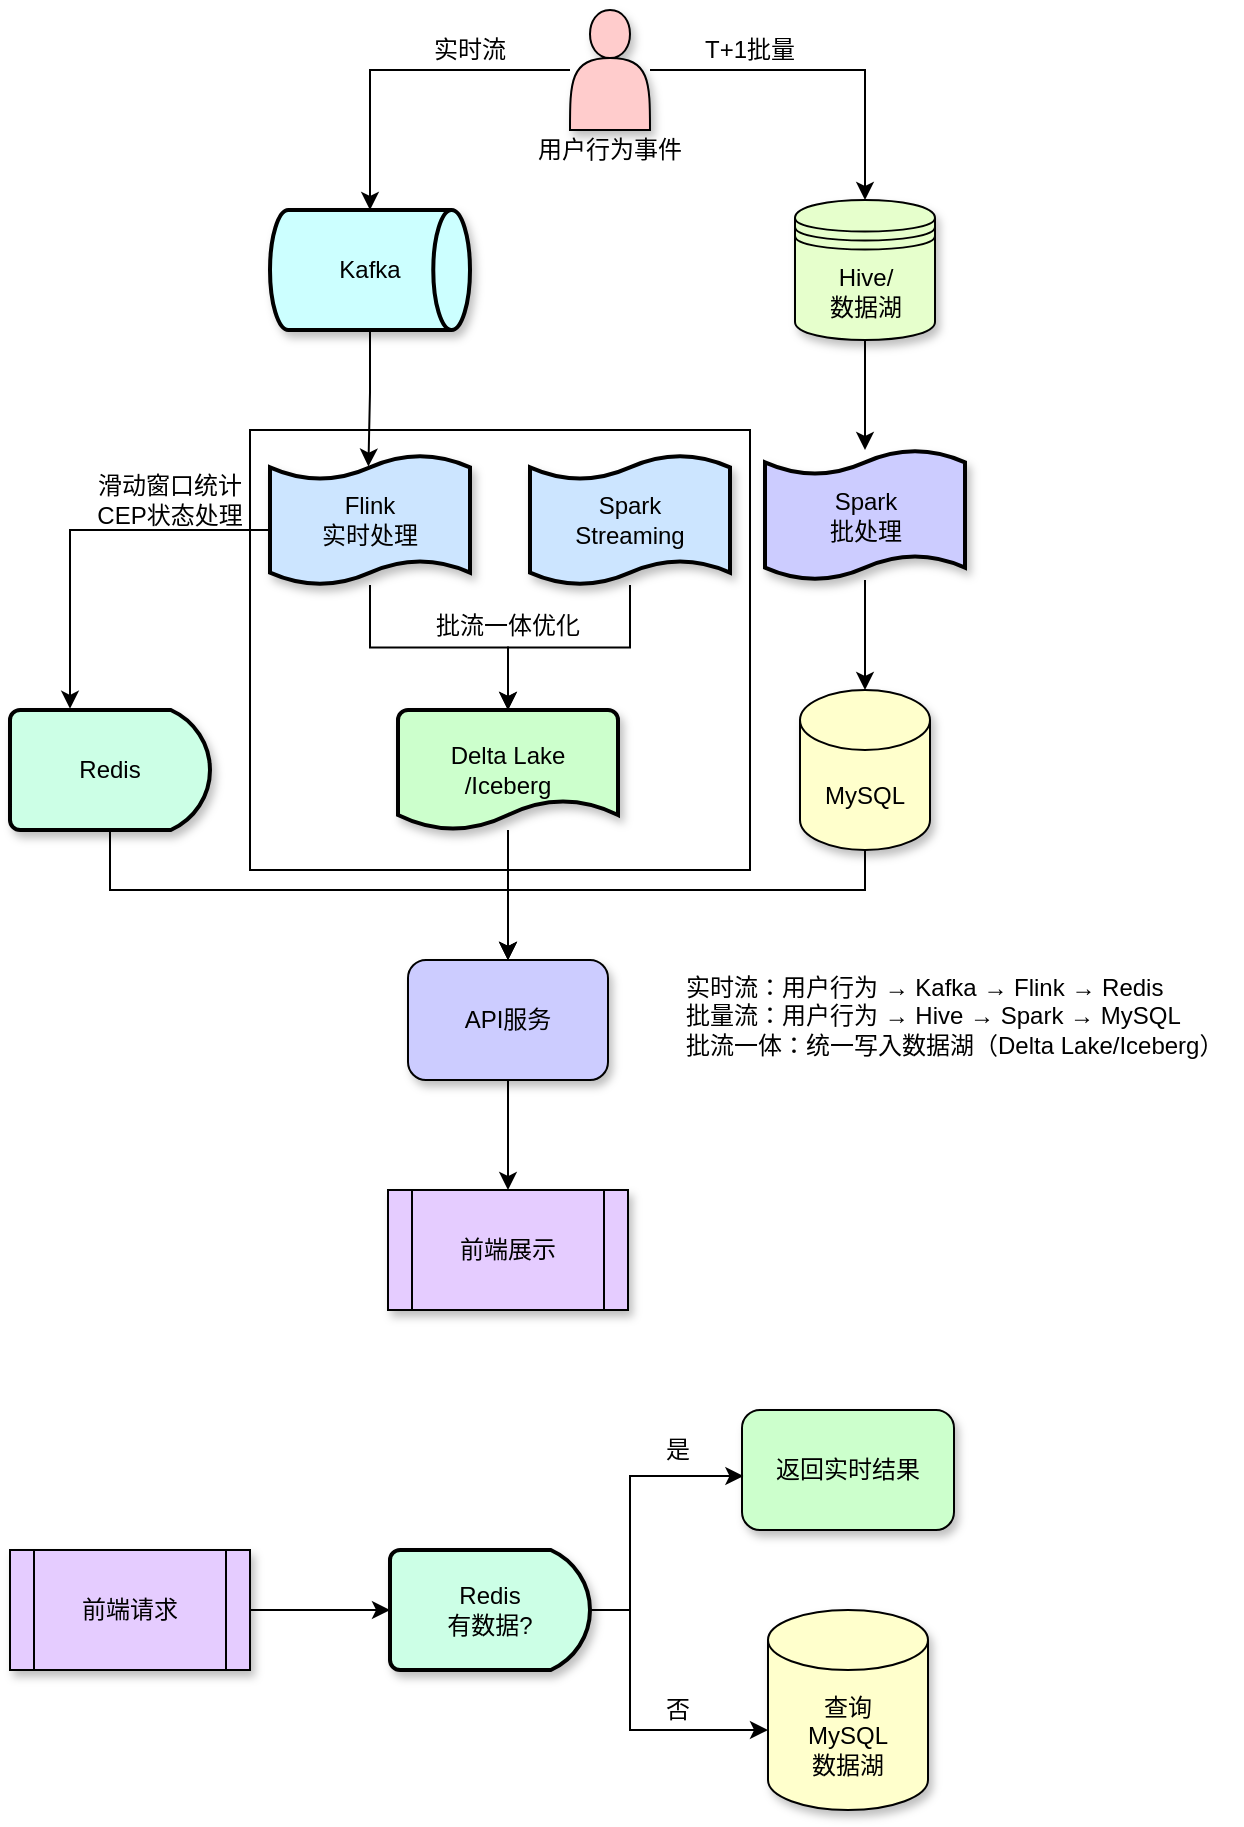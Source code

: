 <mxfile version="28.1.0">
  <diagram name="第 1 页" id="unw2pIpm1u2xaM8AWevN">
    <mxGraphModel dx="1590" dy="773" grid="1" gridSize="10" guides="1" tooltips="1" connect="1" arrows="1" fold="1" page="1" pageScale="1" pageWidth="827" pageHeight="1169" math="0" shadow="0">
      <root>
        <mxCell id="0" />
        <mxCell id="1" parent="0" />
        <mxCell id="BVc5Ka0B3RSAzYxD8DZn-48" value="&lt;div&gt;实时流：用户行为 → Kafka → Flink → Redis&lt;/div&gt;&lt;div&gt;批量流：用户行为 → Hive → Spark → MySQL&lt;/div&gt;&lt;div&gt;批流一体：统一写入数据湖（Delta Lake/Iceberg）&lt;/div&gt;" style="text;strokeColor=none;align=left;fillColor=none;html=1;verticalAlign=middle;whiteSpace=wrap;rounded=0;" parent="1" vertex="1">
          <mxGeometry x="446" y="560" width="280" height="45" as="geometry" />
        </mxCell>
        <mxCell id="EotSLe7ySS3_-DJEFnJH-3" value="" style="group" vertex="1" connectable="0" parent="1">
          <mxGeometry x="110" y="80" width="477.5" height="650" as="geometry" />
        </mxCell>
        <mxCell id="BVc5Ka0B3RSAzYxD8DZn-46" value="" style="rounded=0;whiteSpace=wrap;html=1;" parent="EotSLe7ySS3_-DJEFnJH-3" vertex="1">
          <mxGeometry x="120" y="210" width="250" height="220" as="geometry" />
        </mxCell>
        <mxCell id="BVc5Ka0B3RSAzYxD8DZn-14" style="edgeStyle=orthogonalEdgeStyle;rounded=0;orthogonalLoop=1;jettySize=auto;html=1;" parent="EotSLe7ySS3_-DJEFnJH-3" source="BVc5Ka0B3RSAzYxD8DZn-1" target="BVc5Ka0B3RSAzYxD8DZn-2" edge="1">
          <mxGeometry relative="1" as="geometry" />
        </mxCell>
        <mxCell id="BVc5Ka0B3RSAzYxD8DZn-15" style="edgeStyle=orthogonalEdgeStyle;rounded=0;orthogonalLoop=1;jettySize=auto;html=1;entryX=0.5;entryY=0;entryDx=0;entryDy=0;" parent="EotSLe7ySS3_-DJEFnJH-3" source="BVc5Ka0B3RSAzYxD8DZn-1" target="BVc5Ka0B3RSAzYxD8DZn-3" edge="1">
          <mxGeometry relative="1" as="geometry" />
        </mxCell>
        <mxCell id="BVc5Ka0B3RSAzYxD8DZn-1" value="" style="shape=actor;whiteSpace=wrap;html=1;fillColor=#FFCCCC;shadow=1;" parent="EotSLe7ySS3_-DJEFnJH-3" vertex="1">
          <mxGeometry x="280" width="40" height="60" as="geometry" />
        </mxCell>
        <mxCell id="BVc5Ka0B3RSAzYxD8DZn-2" value="Kafka" style="strokeWidth=2;html=1;shape=mxgraph.flowchart.direct_data;whiteSpace=wrap;shadow=1;fillColor=#CCFFFF;" parent="EotSLe7ySS3_-DJEFnJH-3" vertex="1">
          <mxGeometry x="130" y="100" width="100" height="60" as="geometry" />
        </mxCell>
        <mxCell id="BVc5Ka0B3RSAzYxD8DZn-18" style="edgeStyle=orthogonalEdgeStyle;rounded=0;orthogonalLoop=1;jettySize=auto;html=1;" parent="EotSLe7ySS3_-DJEFnJH-3" source="BVc5Ka0B3RSAzYxD8DZn-3" target="BVc5Ka0B3RSAzYxD8DZn-12" edge="1">
          <mxGeometry relative="1" as="geometry" />
        </mxCell>
        <mxCell id="BVc5Ka0B3RSAzYxD8DZn-3" value="Hive/&lt;div&gt;数据湖&lt;/div&gt;" style="shape=datastore;whiteSpace=wrap;html=1;fillColor=#E6FFCC;shadow=1;" parent="EotSLe7ySS3_-DJEFnJH-3" vertex="1">
          <mxGeometry x="392.5" y="95" width="70" height="70" as="geometry" />
        </mxCell>
        <mxCell id="BVc5Ka0B3RSAzYxD8DZn-6" value="Spark&lt;br&gt;Streaming" style="shape=tape;whiteSpace=wrap;html=1;strokeWidth=2;size=0.19;fillColor=#CCE5FF;shadow=1;" parent="EotSLe7ySS3_-DJEFnJH-3" vertex="1">
          <mxGeometry x="260" y="222.5" width="100" height="65" as="geometry" />
        </mxCell>
        <mxCell id="BVc5Ka0B3RSAzYxD8DZn-7" value="&lt;span style=&quot;text-wrap: nowrap;&quot;&gt;Flink&lt;br&gt;实时处理&lt;/span&gt;" style="shape=tape;whiteSpace=wrap;html=1;strokeWidth=2;size=0.19;fillColor=#CCE5FF;shadow=1;" parent="EotSLe7ySS3_-DJEFnJH-3" vertex="1">
          <mxGeometry x="130" y="222.5" width="100" height="65" as="geometry" />
        </mxCell>
        <mxCell id="BVc5Ka0B3RSAzYxD8DZn-8" value="Delta Lake&lt;br&gt;/Iceberg" style="strokeWidth=2;html=1;shape=mxgraph.flowchart.document2;whiteSpace=wrap;size=0.25;fillColor=#CCFFCC;shadow=1;" parent="EotSLe7ySS3_-DJEFnJH-3" vertex="1">
          <mxGeometry x="194" y="350" width="110" height="60" as="geometry" />
        </mxCell>
        <mxCell id="BVc5Ka0B3RSAzYxD8DZn-41" style="edgeStyle=orthogonalEdgeStyle;rounded=0;orthogonalLoop=1;jettySize=auto;html=1;entryX=0.5;entryY=0;entryDx=0;entryDy=0;" parent="EotSLe7ySS3_-DJEFnJH-3" source="BVc5Ka0B3RSAzYxD8DZn-10" target="BVc5Ka0B3RSAzYxD8DZn-11" edge="1">
          <mxGeometry relative="1" as="geometry" />
        </mxCell>
        <mxCell id="BVc5Ka0B3RSAzYxD8DZn-10" value="API服务" style="rounded=1;whiteSpace=wrap;html=1;fillColor=#CCCCFF;shadow=1;" parent="EotSLe7ySS3_-DJEFnJH-3" vertex="1">
          <mxGeometry x="199" y="475" width="100" height="60" as="geometry" />
        </mxCell>
        <mxCell id="BVc5Ka0B3RSAzYxD8DZn-11" value="前端展示" style="shape=process;whiteSpace=wrap;html=1;backgroundOutline=1;shadow=1;fillColor=#E5CCFF;" parent="EotSLe7ySS3_-DJEFnJH-3" vertex="1">
          <mxGeometry x="189" y="590" width="120" height="60" as="geometry" />
        </mxCell>
        <mxCell id="BVc5Ka0B3RSAzYxD8DZn-12" value="Spark&lt;br&gt;批处理" style="shape=tape;whiteSpace=wrap;html=1;strokeWidth=2;size=0.19;fillColor=#CCCCFF;shadow=1;" parent="EotSLe7ySS3_-DJEFnJH-3" vertex="1">
          <mxGeometry x="377.5" y="220" width="100" height="65" as="geometry" />
        </mxCell>
        <mxCell id="BVc5Ka0B3RSAzYxD8DZn-35" style="edgeStyle=orthogonalEdgeStyle;rounded=0;orthogonalLoop=1;jettySize=auto;html=1;entryX=0.5;entryY=0;entryDx=0;entryDy=0;" parent="EotSLe7ySS3_-DJEFnJH-3" source="BVc5Ka0B3RSAzYxD8DZn-13" target="BVc5Ka0B3RSAzYxD8DZn-10" edge="1">
          <mxGeometry relative="1" as="geometry">
            <Array as="points">
              <mxPoint x="428" y="440" />
              <mxPoint x="249" y="440" />
            </Array>
          </mxGeometry>
        </mxCell>
        <mxCell id="BVc5Ka0B3RSAzYxD8DZn-13" value="MySQL" style="shape=cylinder3;whiteSpace=wrap;html=1;boundedLbl=1;backgroundOutline=1;size=15;fillColor=#FFFFCC;shadow=1;" parent="EotSLe7ySS3_-DJEFnJH-3" vertex="1">
          <mxGeometry x="395" y="340" width="65" height="80" as="geometry" />
        </mxCell>
        <mxCell id="BVc5Ka0B3RSAzYxD8DZn-21" style="edgeStyle=orthogonalEdgeStyle;rounded=0;orthogonalLoop=1;jettySize=auto;html=1;entryX=0.5;entryY=0;entryDx=0;entryDy=0;entryPerimeter=0;" parent="EotSLe7ySS3_-DJEFnJH-3" source="BVc5Ka0B3RSAzYxD8DZn-12" target="BVc5Ka0B3RSAzYxD8DZn-13" edge="1">
          <mxGeometry relative="1" as="geometry" />
        </mxCell>
        <mxCell id="BVc5Ka0B3RSAzYxD8DZn-34" style="edgeStyle=orthogonalEdgeStyle;rounded=0;orthogonalLoop=1;jettySize=auto;html=1;entryX=0.5;entryY=0;entryDx=0;entryDy=0;" parent="EotSLe7ySS3_-DJEFnJH-3" source="BVc5Ka0B3RSAzYxD8DZn-23" target="BVc5Ka0B3RSAzYxD8DZn-10" edge="1">
          <mxGeometry relative="1" as="geometry">
            <Array as="points">
              <mxPoint x="50" y="440" />
              <mxPoint x="249" y="440" />
            </Array>
          </mxGeometry>
        </mxCell>
        <mxCell id="BVc5Ka0B3RSAzYxD8DZn-23" value="&lt;span style=&quot;text-wrap: nowrap;&quot;&gt;Redis&lt;/span&gt;" style="strokeWidth=2;html=1;shape=mxgraph.flowchart.delay;whiteSpace=wrap;fillColor=#CCFFE6;shadow=1;" parent="EotSLe7ySS3_-DJEFnJH-3" vertex="1">
          <mxGeometry y="350" width="100" height="60" as="geometry" />
        </mxCell>
        <mxCell id="BVc5Ka0B3RSAzYxD8DZn-24" style="edgeStyle=orthogonalEdgeStyle;rounded=0;orthogonalLoop=1;jettySize=auto;html=1;entryX=0.291;entryY=-0.01;entryDx=0;entryDy=0;entryPerimeter=0;exitX=0;exitY=0.577;exitDx=0;exitDy=0;exitPerimeter=0;" parent="EotSLe7ySS3_-DJEFnJH-3" source="BVc5Ka0B3RSAzYxD8DZn-7" target="BVc5Ka0B3RSAzYxD8DZn-23" edge="1">
          <mxGeometry relative="1" as="geometry">
            <Array as="points">
              <mxPoint x="30" y="260" />
              <mxPoint x="30" y="349" />
            </Array>
          </mxGeometry>
        </mxCell>
        <mxCell id="BVc5Ka0B3RSAzYxD8DZn-38" style="edgeStyle=orthogonalEdgeStyle;rounded=0;orthogonalLoop=1;jettySize=auto;html=1;entryX=0.5;entryY=0;entryDx=0;entryDy=0;entryPerimeter=0;" parent="EotSLe7ySS3_-DJEFnJH-3" source="BVc5Ka0B3RSAzYxD8DZn-7" target="BVc5Ka0B3RSAzYxD8DZn-8" edge="1">
          <mxGeometry relative="1" as="geometry" />
        </mxCell>
        <mxCell id="BVc5Ka0B3RSAzYxD8DZn-39" style="edgeStyle=orthogonalEdgeStyle;rounded=0;orthogonalLoop=1;jettySize=auto;html=1;entryX=0.5;entryY=0;entryDx=0;entryDy=0;entryPerimeter=0;" parent="EotSLe7ySS3_-DJEFnJH-3" source="BVc5Ka0B3RSAzYxD8DZn-6" target="BVc5Ka0B3RSAzYxD8DZn-8" edge="1">
          <mxGeometry relative="1" as="geometry" />
        </mxCell>
        <mxCell id="BVc5Ka0B3RSAzYxD8DZn-40" style="edgeStyle=orthogonalEdgeStyle;rounded=0;orthogonalLoop=1;jettySize=auto;html=1;entryX=0.492;entryY=0.089;entryDx=0;entryDy=0;entryPerimeter=0;" parent="EotSLe7ySS3_-DJEFnJH-3" source="BVc5Ka0B3RSAzYxD8DZn-2" target="BVc5Ka0B3RSAzYxD8DZn-7" edge="1">
          <mxGeometry relative="1" as="geometry" />
        </mxCell>
        <mxCell id="BVc5Ka0B3RSAzYxD8DZn-42" value="用户行为事件" style="text;strokeColor=none;align=center;fillColor=none;html=1;verticalAlign=middle;whiteSpace=wrap;rounded=0;" parent="EotSLe7ySS3_-DJEFnJH-3" vertex="1">
          <mxGeometry x="260" y="60" width="80" height="20" as="geometry" />
        </mxCell>
        <mxCell id="BVc5Ka0B3RSAzYxD8DZn-43" value="实时流" style="text;strokeColor=none;align=center;fillColor=none;html=1;verticalAlign=middle;whiteSpace=wrap;rounded=0;" parent="EotSLe7ySS3_-DJEFnJH-3" vertex="1">
          <mxGeometry x="210" y="10" width="40" height="20" as="geometry" />
        </mxCell>
        <mxCell id="BVc5Ka0B3RSAzYxD8DZn-44" value="T+1批量" style="text;strokeColor=none;align=center;fillColor=none;html=1;verticalAlign=middle;whiteSpace=wrap;rounded=0;" parent="EotSLe7ySS3_-DJEFnJH-3" vertex="1">
          <mxGeometry x="345" y="10" width="50" height="20" as="geometry" />
        </mxCell>
        <mxCell id="BVc5Ka0B3RSAzYxD8DZn-45" value="滑动窗口统计&lt;br&gt;CEP状态处理" style="text;strokeColor=none;align=center;fillColor=none;html=1;verticalAlign=middle;whiteSpace=wrap;rounded=0;" parent="EotSLe7ySS3_-DJEFnJH-3" vertex="1">
          <mxGeometry x="40" y="230" width="80" height="30" as="geometry" />
        </mxCell>
        <mxCell id="BVc5Ka0B3RSAzYxD8DZn-47" value="批流一体优化" style="text;strokeColor=none;align=center;fillColor=none;html=1;verticalAlign=middle;whiteSpace=wrap;rounded=0;" parent="EotSLe7ySS3_-DJEFnJH-3" vertex="1">
          <mxGeometry x="209" y="300" width="80" height="15" as="geometry" />
        </mxCell>
        <mxCell id="BVc5Ka0B3RSAzYxD8DZn-33" style="edgeStyle=orthogonalEdgeStyle;rounded=0;orthogonalLoop=1;jettySize=auto;html=1;entryX=0.5;entryY=0;entryDx=0;entryDy=0;" parent="EotSLe7ySS3_-DJEFnJH-3" source="BVc5Ka0B3RSAzYxD8DZn-8" target="BVc5Ka0B3RSAzYxD8DZn-10" edge="1">
          <mxGeometry relative="1" as="geometry" />
        </mxCell>
        <mxCell id="EotSLe7ySS3_-DJEFnJH-34" value="" style="group" vertex="1" connectable="0" parent="1">
          <mxGeometry x="110" y="780" width="472" height="200" as="geometry" />
        </mxCell>
        <mxCell id="BVc5Ka0B3RSAzYxD8DZn-49" value="前端请求" style="shape=process;whiteSpace=wrap;html=1;backgroundOutline=1;fillColor=#E5CCFF;shadow=1;" parent="EotSLe7ySS3_-DJEFnJH-34" vertex="1">
          <mxGeometry y="70" width="120" height="60" as="geometry" />
        </mxCell>
        <mxCell id="BVc5Ka0B3RSAzYxD8DZn-50" value="&lt;span style=&quot;text-wrap: nowrap;&quot;&gt;Redis&lt;br&gt;有数据?&lt;/span&gt;" style="strokeWidth=2;html=1;shape=mxgraph.flowchart.delay;whiteSpace=wrap;fillColor=#CCFFE6;shadow=1;" parent="EotSLe7ySS3_-DJEFnJH-34" vertex="1">
          <mxGeometry x="190" y="70" width="100" height="60" as="geometry" />
        </mxCell>
        <mxCell id="BVc5Ka0B3RSAzYxD8DZn-51" value="返回实时结果" style="rounded=1;whiteSpace=wrap;html=1;fillColor=#CCFFCC;shadow=1;" parent="EotSLe7ySS3_-DJEFnJH-34" vertex="1">
          <mxGeometry x="366" width="106" height="60" as="geometry" />
        </mxCell>
        <mxCell id="BVc5Ka0B3RSAzYxD8DZn-52" value="查询&lt;br&gt;MySQL&lt;br&gt;数据湖" style="shape=cylinder3;whiteSpace=wrap;html=1;boundedLbl=1;backgroundOutline=1;size=15;align=center;fillColor=#FFFFCC;shadow=1;" parent="EotSLe7ySS3_-DJEFnJH-34" vertex="1">
          <mxGeometry x="379" y="100" width="80" height="100" as="geometry" />
        </mxCell>
        <mxCell id="BVc5Ka0B3RSAzYxD8DZn-53" style="edgeStyle=orthogonalEdgeStyle;rounded=0;orthogonalLoop=1;jettySize=auto;html=1;entryX=0;entryY=0.5;entryDx=0;entryDy=0;entryPerimeter=0;" parent="EotSLe7ySS3_-DJEFnJH-34" source="BVc5Ka0B3RSAzYxD8DZn-49" target="BVc5Ka0B3RSAzYxD8DZn-50" edge="1">
          <mxGeometry relative="1" as="geometry" />
        </mxCell>
        <mxCell id="BVc5Ka0B3RSAzYxD8DZn-54" style="edgeStyle=orthogonalEdgeStyle;rounded=0;orthogonalLoop=1;jettySize=auto;html=1;entryX=0.007;entryY=0.557;entryDx=0;entryDy=0;entryPerimeter=0;" parent="EotSLe7ySS3_-DJEFnJH-34" source="BVc5Ka0B3RSAzYxD8DZn-50" target="BVc5Ka0B3RSAzYxD8DZn-51" edge="1">
          <mxGeometry relative="1" as="geometry">
            <Array as="points">
              <mxPoint x="310" y="100" />
              <mxPoint x="310" y="33" />
              <mxPoint x="367" y="33" />
            </Array>
          </mxGeometry>
        </mxCell>
        <mxCell id="BVc5Ka0B3RSAzYxD8DZn-55" style="edgeStyle=orthogonalEdgeStyle;rounded=0;orthogonalLoop=1;jettySize=auto;html=1;" parent="EotSLe7ySS3_-DJEFnJH-34" source="BVc5Ka0B3RSAzYxD8DZn-50" edge="1">
          <mxGeometry relative="1" as="geometry">
            <mxPoint x="379" y="160" as="targetPoint" />
            <Array as="points">
              <mxPoint x="310" y="100" />
              <mxPoint x="310" y="160" />
            </Array>
          </mxGeometry>
        </mxCell>
        <mxCell id="BVc5Ka0B3RSAzYxD8DZn-56" value="是" style="text;strokeColor=none;align=center;fillColor=none;html=1;verticalAlign=middle;whiteSpace=wrap;rounded=0;" parent="EotSLe7ySS3_-DJEFnJH-34" vertex="1">
          <mxGeometry x="324" y="10" width="20" height="20" as="geometry" />
        </mxCell>
        <mxCell id="BVc5Ka0B3RSAzYxD8DZn-58" value="否" style="text;strokeColor=none;align=center;fillColor=none;html=1;verticalAlign=middle;whiteSpace=wrap;rounded=0;" parent="EotSLe7ySS3_-DJEFnJH-34" vertex="1">
          <mxGeometry x="324" y="140" width="20" height="20" as="geometry" />
        </mxCell>
      </root>
    </mxGraphModel>
  </diagram>
</mxfile>
